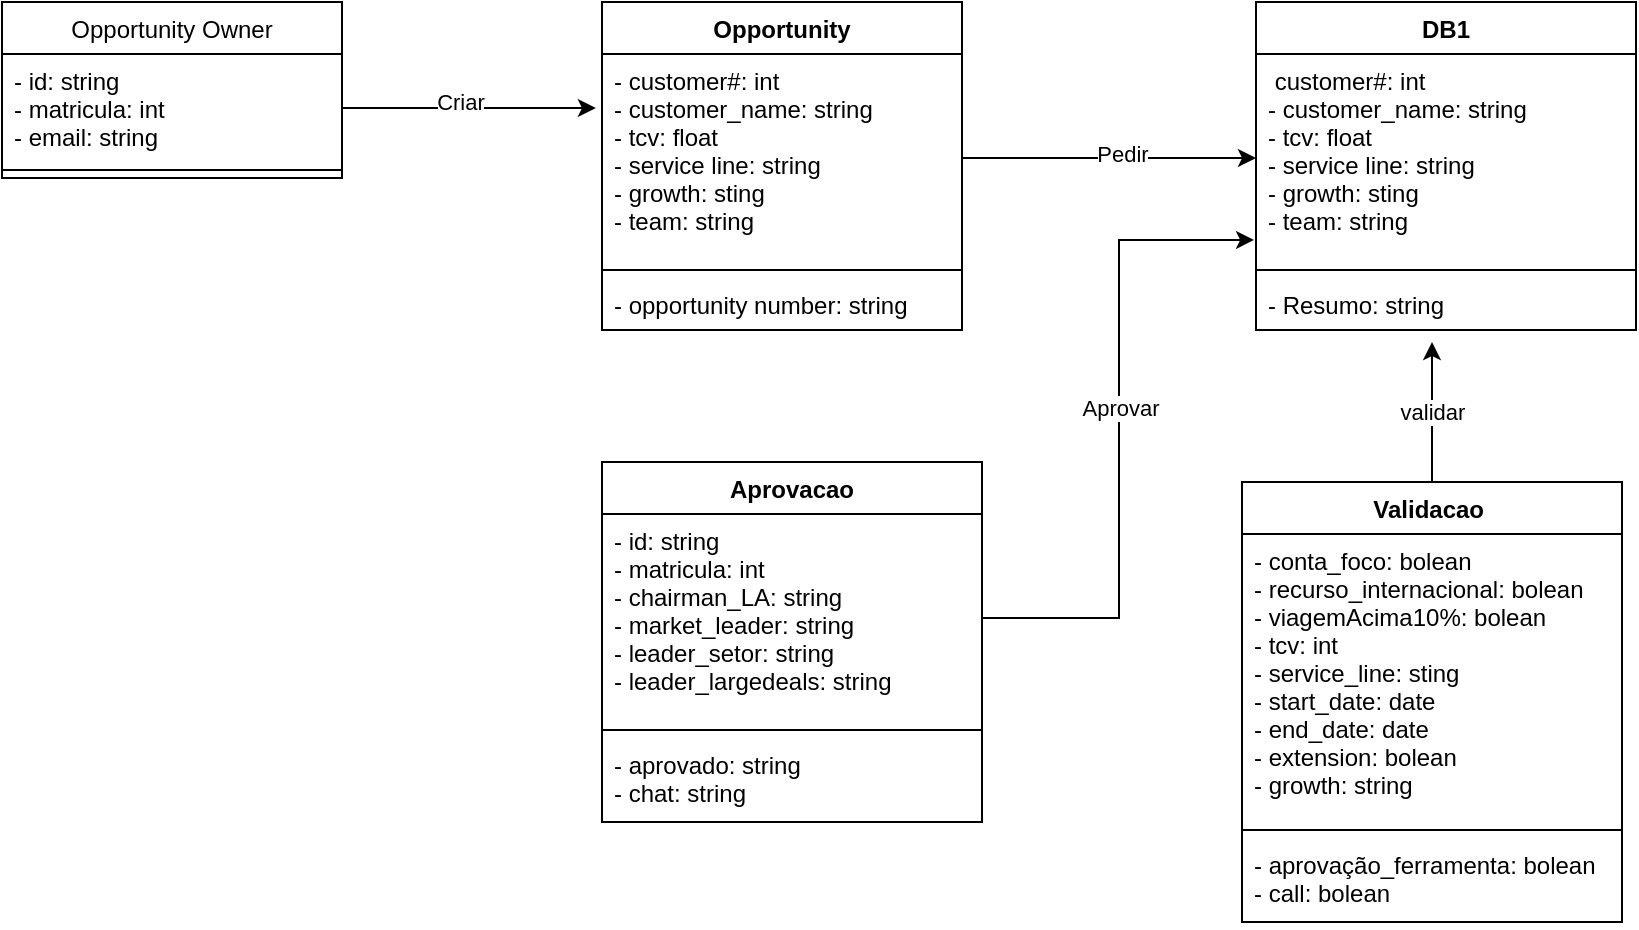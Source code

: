 <mxfile version="13.6.0" type="github">
  <diagram id="C5RBs43oDa-KdzZeNtuy" name="Page-1">
    <mxGraphModel dx="828" dy="507" grid="1" gridSize="10" guides="1" tooltips="1" connect="1" arrows="1" fold="1" page="1" pageScale="1" pageWidth="827" pageHeight="1169" math="0" shadow="0">
      <root>
        <mxCell id="WIyWlLk6GJQsqaUBKTNV-0" />
        <mxCell id="WIyWlLk6GJQsqaUBKTNV-1" parent="WIyWlLk6GJQsqaUBKTNV-0" />
        <mxCell id="GmxHw5m7cE2T_aC2auER-4" value="Opportunity Owner" style="swimlane;fontStyle=0;align=center;verticalAlign=top;childLayout=stackLayout;horizontal=1;startSize=26;horizontalStack=0;resizeParent=1;resizeParentMax=0;resizeLast=0;collapsible=1;marginBottom=0;" parent="WIyWlLk6GJQsqaUBKTNV-1" vertex="1">
          <mxGeometry x="10" y="20" width="170" height="88" as="geometry" />
        </mxCell>
        <mxCell id="GmxHw5m7cE2T_aC2auER-5" value="- id: string&#xa;- matricula: int&#xa;- email: string" style="text;strokeColor=none;fillColor=none;align=left;verticalAlign=top;spacingLeft=4;spacingRight=4;overflow=hidden;rotatable=0;points=[[0,0.5],[1,0.5]];portConstraint=eastwest;" parent="GmxHw5m7cE2T_aC2auER-4" vertex="1">
          <mxGeometry y="26" width="170" height="54" as="geometry" />
        </mxCell>
        <mxCell id="GmxHw5m7cE2T_aC2auER-6" value="" style="line;strokeWidth=1;fillColor=none;align=left;verticalAlign=middle;spacingTop=-1;spacingLeft=3;spacingRight=3;rotatable=0;labelPosition=right;points=[];portConstraint=eastwest;" parent="GmxHw5m7cE2T_aC2auER-4" vertex="1">
          <mxGeometry y="80" width="170" height="8" as="geometry" />
        </mxCell>
        <mxCell id="GmxHw5m7cE2T_aC2auER-9" value="DB1" style="swimlane;fontStyle=1;align=center;verticalAlign=top;childLayout=stackLayout;horizontal=1;startSize=26;horizontalStack=0;resizeParent=1;resizeParentMax=0;resizeLast=0;collapsible=1;marginBottom=0;" parent="WIyWlLk6GJQsqaUBKTNV-1" vertex="1">
          <mxGeometry x="637" y="20" width="190" height="164" as="geometry" />
        </mxCell>
        <mxCell id="GmxHw5m7cE2T_aC2auER-10" value=" customer#: int&#xa;- customer_name: string&#xa;- tcv: float&#xa;- service line: string&#xa;- growth: sting&#xa;- team: string" style="text;strokeColor=none;fillColor=none;align=left;verticalAlign=top;spacingLeft=4;spacingRight=4;overflow=hidden;rotatable=0;points=[[0,0.5],[1,0.5]];portConstraint=eastwest;" parent="GmxHw5m7cE2T_aC2auER-9" vertex="1">
          <mxGeometry y="26" width="190" height="104" as="geometry" />
        </mxCell>
        <mxCell id="GmxHw5m7cE2T_aC2auER-11" value="" style="line;strokeWidth=1;fillColor=none;align=left;verticalAlign=middle;spacingTop=-1;spacingLeft=3;spacingRight=3;rotatable=0;labelPosition=right;points=[];portConstraint=eastwest;" parent="GmxHw5m7cE2T_aC2auER-9" vertex="1">
          <mxGeometry y="130" width="190" height="8" as="geometry" />
        </mxCell>
        <mxCell id="GmxHw5m7cE2T_aC2auER-12" value="- Resumo: string" style="text;strokeColor=none;fillColor=none;align=left;verticalAlign=top;spacingLeft=4;spacingRight=4;overflow=hidden;rotatable=0;points=[[0,0.5],[1,0.5]];portConstraint=eastwest;" parent="GmxHw5m7cE2T_aC2auER-9" vertex="1">
          <mxGeometry y="138" width="190" height="26" as="geometry" />
        </mxCell>
        <mxCell id="GmxHw5m7cE2T_aC2auER-13" value="Opportunity" style="swimlane;fontStyle=1;align=center;verticalAlign=top;childLayout=stackLayout;horizontal=1;startSize=26;horizontalStack=0;resizeParent=1;resizeParentMax=0;resizeLast=0;collapsible=1;marginBottom=0;" parent="WIyWlLk6GJQsqaUBKTNV-1" vertex="1">
          <mxGeometry x="310" y="20" width="180" height="164" as="geometry" />
        </mxCell>
        <mxCell id="GmxHw5m7cE2T_aC2auER-14" value="- customer#: int&#xa;- customer_name: string&#xa;- tcv: float&#xa;- service line: string&#xa;- growth: sting&#xa;- team: string&#xa;&#xa;&#xa;&#xa;&#xa;" style="text;strokeColor=none;fillColor=none;align=left;verticalAlign=top;spacingLeft=4;spacingRight=4;overflow=hidden;rotatable=0;points=[[0,0.5],[1,0.5]];portConstraint=eastwest;" parent="GmxHw5m7cE2T_aC2auER-13" vertex="1">
          <mxGeometry y="26" width="180" height="104" as="geometry" />
        </mxCell>
        <mxCell id="GmxHw5m7cE2T_aC2auER-15" value="" style="line;strokeWidth=1;fillColor=none;align=left;verticalAlign=middle;spacingTop=-1;spacingLeft=3;spacingRight=3;rotatable=0;labelPosition=right;points=[];portConstraint=eastwest;" parent="GmxHw5m7cE2T_aC2auER-13" vertex="1">
          <mxGeometry y="130" width="180" height="8" as="geometry" />
        </mxCell>
        <mxCell id="GmxHw5m7cE2T_aC2auER-16" value="- opportunity number: string" style="text;strokeColor=none;fillColor=none;align=left;verticalAlign=top;spacingLeft=4;spacingRight=4;overflow=hidden;rotatable=0;points=[[0,0.5],[1,0.5]];portConstraint=eastwest;" parent="GmxHw5m7cE2T_aC2auER-13" vertex="1">
          <mxGeometry y="138" width="180" height="26" as="geometry" />
        </mxCell>
        <mxCell id="GmxHw5m7cE2T_aC2auER-18" style="edgeStyle=orthogonalEdgeStyle;rounded=0;orthogonalLoop=1;jettySize=auto;html=1;entryX=-0.017;entryY=0.26;entryDx=0;entryDy=0;entryPerimeter=0;" parent="WIyWlLk6GJQsqaUBKTNV-1" source="GmxHw5m7cE2T_aC2auER-5" target="GmxHw5m7cE2T_aC2auER-14" edge="1">
          <mxGeometry relative="1" as="geometry">
            <mxPoint x="300" y="73" as="targetPoint" />
          </mxGeometry>
        </mxCell>
        <mxCell id="GmxHw5m7cE2T_aC2auER-19" value="Criar" style="edgeLabel;html=1;align=center;verticalAlign=middle;resizable=0;points=[];" parent="GmxHw5m7cE2T_aC2auER-18" vertex="1" connectable="0">
          <mxGeometry x="-0.067" y="3" relative="1" as="geometry">
            <mxPoint as="offset" />
          </mxGeometry>
        </mxCell>
        <mxCell id="GmxHw5m7cE2T_aC2auER-27" style="edgeStyle=orthogonalEdgeStyle;rounded=0;orthogonalLoop=1;jettySize=auto;html=1;entryX=0;entryY=0.5;entryDx=0;entryDy=0;" parent="WIyWlLk6GJQsqaUBKTNV-1" source="GmxHw5m7cE2T_aC2auER-14" target="GmxHw5m7cE2T_aC2auER-10" edge="1">
          <mxGeometry relative="1" as="geometry" />
        </mxCell>
        <mxCell id="GmxHw5m7cE2T_aC2auER-28" value="Pedir" style="edgeLabel;html=1;align=center;verticalAlign=middle;resizable=0;points=[];" parent="GmxHw5m7cE2T_aC2auER-27" vertex="1" connectable="0">
          <mxGeometry x="0.088" y="2" relative="1" as="geometry">
            <mxPoint as="offset" />
          </mxGeometry>
        </mxCell>
        <mxCell id="GmxHw5m7cE2T_aC2auER-29" value="validar" style="edgeStyle=orthogonalEdgeStyle;rounded=0;orthogonalLoop=1;jettySize=auto;html=1;" parent="WIyWlLk6GJQsqaUBKTNV-1" source="GmxHw5m7cE2T_aC2auER-23" edge="1">
          <mxGeometry relative="1" as="geometry">
            <mxPoint x="725" y="190" as="targetPoint" />
          </mxGeometry>
        </mxCell>
        <mxCell id="GmxHw5m7cE2T_aC2auER-23" value="Validacao " style="swimlane;fontStyle=1;align=center;verticalAlign=top;childLayout=stackLayout;horizontal=1;startSize=26;horizontalStack=0;resizeParent=1;resizeParentMax=0;resizeLast=0;collapsible=1;marginBottom=0;" parent="WIyWlLk6GJQsqaUBKTNV-1" vertex="1">
          <mxGeometry x="630" y="260" width="190" height="220" as="geometry" />
        </mxCell>
        <mxCell id="GmxHw5m7cE2T_aC2auER-24" value="- conta_foco: bolean&#xa;- recurso_internacional: bolean&#xa;- viagemAcima10%: bolean&#xa;- tcv: int&#xa;- service_line: sting&#xa;- start_date: date&#xa;- end_date: date&#xa;- extension: bolean&#xa;- growth: string&#xa;&#xa;&#xa;&#xa;&#xa;" style="text;strokeColor=none;fillColor=none;align=left;verticalAlign=top;spacingLeft=4;spacingRight=4;overflow=hidden;rotatable=0;points=[[0,0.5],[1,0.5]];portConstraint=eastwest;" parent="GmxHw5m7cE2T_aC2auER-23" vertex="1">
          <mxGeometry y="26" width="190" height="144" as="geometry" />
        </mxCell>
        <mxCell id="GmxHw5m7cE2T_aC2auER-25" value="" style="line;strokeWidth=1;fillColor=none;align=left;verticalAlign=middle;spacingTop=-1;spacingLeft=3;spacingRight=3;rotatable=0;labelPosition=right;points=[];portConstraint=eastwest;" parent="GmxHw5m7cE2T_aC2auER-23" vertex="1">
          <mxGeometry y="170" width="190" height="8" as="geometry" />
        </mxCell>
        <mxCell id="GmxHw5m7cE2T_aC2auER-26" value="- aprovação_ferramenta: bolean&#xa;- call: bolean" style="text;strokeColor=none;fillColor=none;align=left;verticalAlign=top;spacingLeft=4;spacingRight=4;overflow=hidden;rotatable=0;points=[[0,0.5],[1,0.5]];portConstraint=eastwest;" parent="GmxHw5m7cE2T_aC2auER-23" vertex="1">
          <mxGeometry y="178" width="190" height="42" as="geometry" />
        </mxCell>
        <mxCell id="GmxHw5m7cE2T_aC2auER-30" value="Aprovacao" style="swimlane;fontStyle=1;align=center;verticalAlign=top;childLayout=stackLayout;horizontal=1;startSize=26;horizontalStack=0;resizeParent=1;resizeParentMax=0;resizeLast=0;collapsible=1;marginBottom=0;" parent="WIyWlLk6GJQsqaUBKTNV-1" vertex="1">
          <mxGeometry x="310" y="250" width="190" height="180" as="geometry" />
        </mxCell>
        <mxCell id="GmxHw5m7cE2T_aC2auER-31" value="- id: string&#xa;- matricula: int&#xa;- chairman_LA: string&#xa;- market_leader: string&#xa;- leader_setor: string&#xa;- leader_largedeals: string" style="text;strokeColor=none;fillColor=none;align=left;verticalAlign=top;spacingLeft=4;spacingRight=4;overflow=hidden;rotatable=0;points=[[0,0.5],[1,0.5]];portConstraint=eastwest;" parent="GmxHw5m7cE2T_aC2auER-30" vertex="1">
          <mxGeometry y="26" width="190" height="104" as="geometry" />
        </mxCell>
        <mxCell id="GmxHw5m7cE2T_aC2auER-32" value="" style="line;strokeWidth=1;fillColor=none;align=left;verticalAlign=middle;spacingTop=-1;spacingLeft=3;spacingRight=3;rotatable=0;labelPosition=right;points=[];portConstraint=eastwest;" parent="GmxHw5m7cE2T_aC2auER-30" vertex="1">
          <mxGeometry y="130" width="190" height="8" as="geometry" />
        </mxCell>
        <mxCell id="GmxHw5m7cE2T_aC2auER-33" value="- aprovado: string&#xa;- chat: string" style="text;strokeColor=none;fillColor=none;align=left;verticalAlign=top;spacingLeft=4;spacingRight=4;overflow=hidden;rotatable=0;points=[[0,0.5],[1,0.5]];portConstraint=eastwest;" parent="GmxHw5m7cE2T_aC2auER-30" vertex="1">
          <mxGeometry y="138" width="190" height="42" as="geometry" />
        </mxCell>
        <mxCell id="GmxHw5m7cE2T_aC2auER-34" style="edgeStyle=orthogonalEdgeStyle;rounded=0;orthogonalLoop=1;jettySize=auto;html=1;entryX=-0.005;entryY=0.894;entryDx=0;entryDy=0;entryPerimeter=0;" parent="WIyWlLk6GJQsqaUBKTNV-1" source="GmxHw5m7cE2T_aC2auER-31" target="GmxHw5m7cE2T_aC2auER-10" edge="1">
          <mxGeometry relative="1" as="geometry" />
        </mxCell>
        <mxCell id="GmxHw5m7cE2T_aC2auER-35" value="Aprovar" style="edgeLabel;html=1;align=center;verticalAlign=middle;resizable=0;points=[];" parent="GmxHw5m7cE2T_aC2auER-34" vertex="1" connectable="0">
          <mxGeometry x="0.069" y="1" relative="1" as="geometry">
            <mxPoint x="1" as="offset" />
          </mxGeometry>
        </mxCell>
      </root>
    </mxGraphModel>
  </diagram>
</mxfile>
